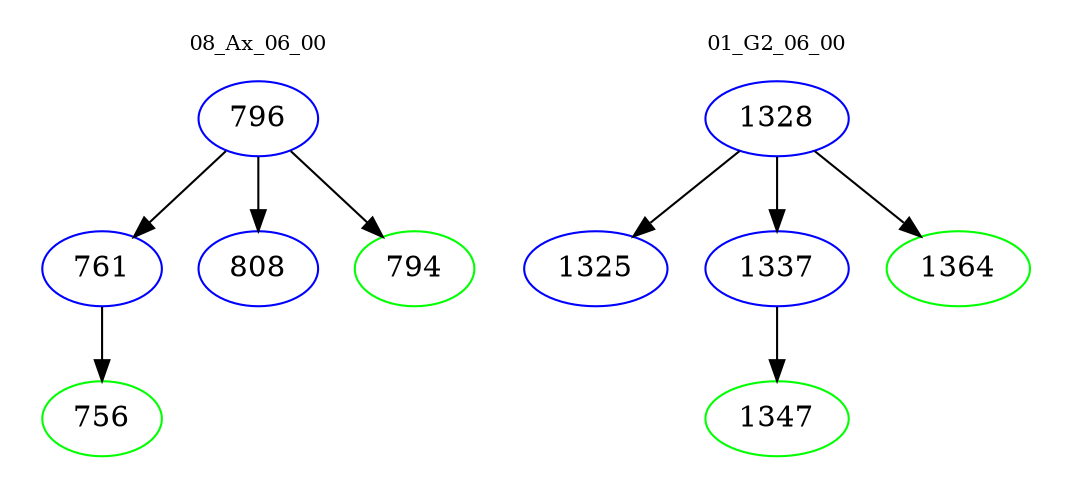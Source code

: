 digraph{
subgraph cluster_0 {
color = white
label = "08_Ax_06_00";
fontsize=10;
T0_796 [label="796", color="blue"]
T0_796 -> T0_761 [color="black"]
T0_761 [label="761", color="blue"]
T0_761 -> T0_756 [color="black"]
T0_756 [label="756", color="green"]
T0_796 -> T0_808 [color="black"]
T0_808 [label="808", color="blue"]
T0_796 -> T0_794 [color="black"]
T0_794 [label="794", color="green"]
}
subgraph cluster_1 {
color = white
label = "01_G2_06_00";
fontsize=10;
T1_1328 [label="1328", color="blue"]
T1_1328 -> T1_1325 [color="black"]
T1_1325 [label="1325", color="blue"]
T1_1328 -> T1_1337 [color="black"]
T1_1337 [label="1337", color="blue"]
T1_1337 -> T1_1347 [color="black"]
T1_1347 [label="1347", color="green"]
T1_1328 -> T1_1364 [color="black"]
T1_1364 [label="1364", color="green"]
}
}
